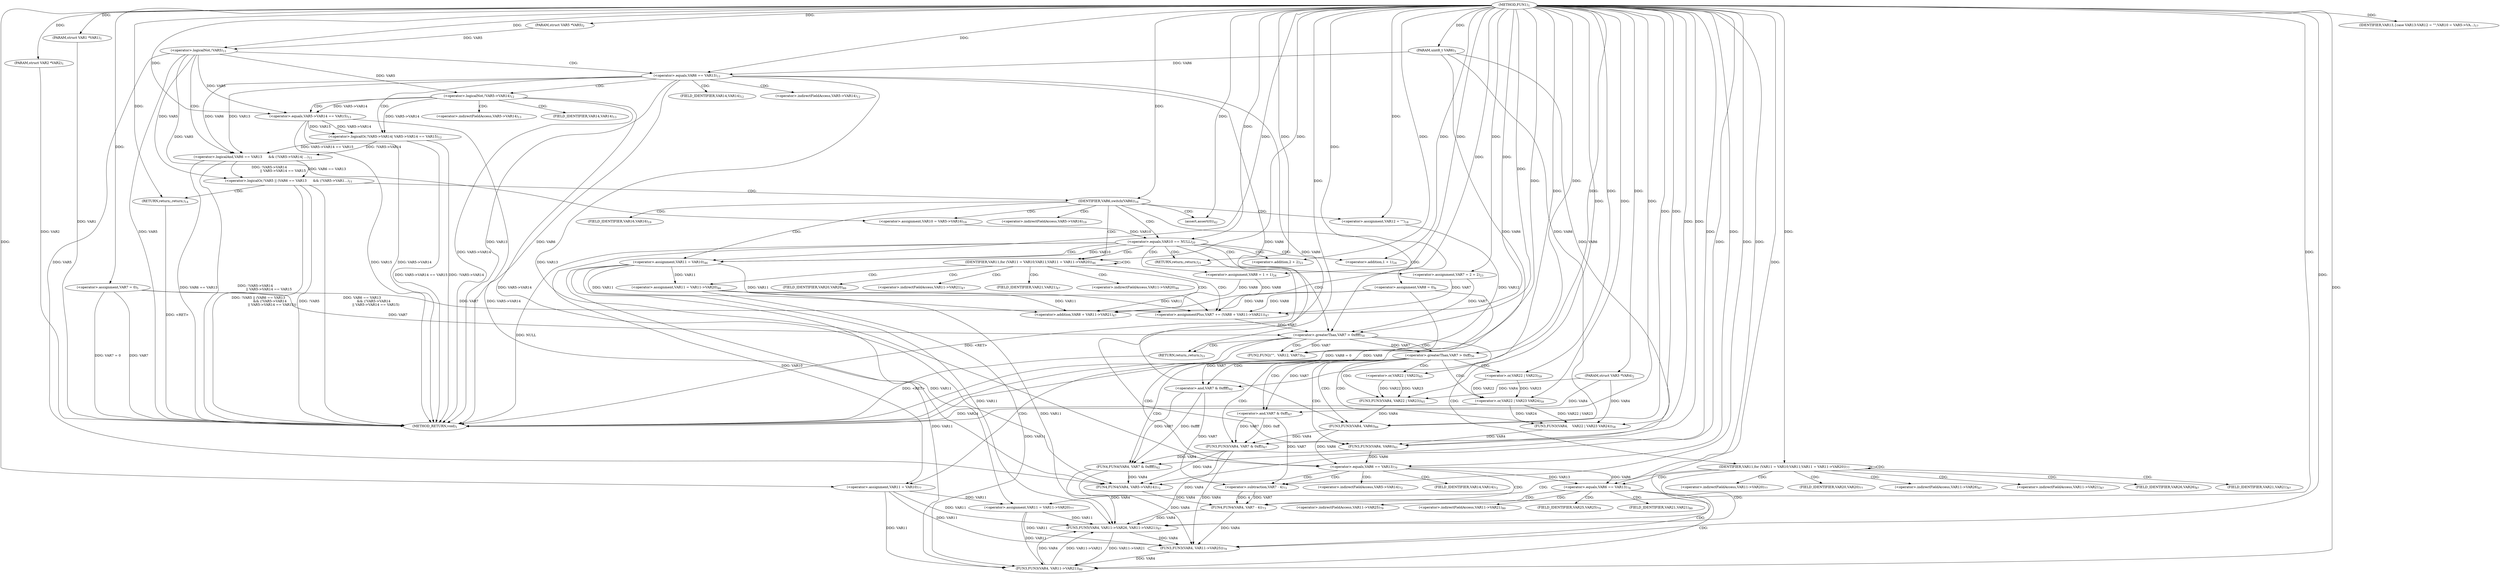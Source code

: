 digraph "FUN1" {  
"8" [label = <(METHOD,FUN1)<SUB>1</SUB>> ]
"193" [label = <(METHOD_RETURN,void)<SUB>1</SUB>> ]
"9" [label = <(PARAM,struct VAR1 *VAR1)<SUB>1</SUB>> ]
"10" [label = <(PARAM,struct VAR2 *VAR2)<SUB>1</SUB>> ]
"11" [label = <(PARAM,struct VAR3 *VAR4)<SUB>2</SUB>> ]
"12" [label = <(PARAM,struct VAR5 *VAR5)<SUB>2</SUB>> ]
"13" [label = <(PARAM,uint8_t VAR6)<SUB>3</SUB>> ]
"16" [label = <(&lt;operator&gt;.assignment,VAR7 = 0)<SUB>5</SUB>> ]
"20" [label = <(&lt;operator&gt;.assignment,VAR8 = 0)<SUB>6</SUB>> ]
"27" [label = <(&lt;operator&gt;.logicalOr,!VAR5 || (VAR6 == VAR13
		      &amp;&amp; (!VAR5-&gt;VAR1...)<SUB>11</SUB>> ]
"47" [label = <(IDENTIFIER,VAR6,switch(VAR6))<SUB>16</SUB>> ]
"84" [label = <(IDENTIFIER,VAR11,for (VAR11 = VAR10;VAR11;VAR11 = VAR11-&gt;VAR20))<SUB>46</SUB>> ]
"85" [label = <(&lt;operator&gt;.assignment,VAR11 = VAR11-&gt;VAR20)<SUB>46</SUB>> ]
"99" [label = <(&lt;operator&gt;.greaterThan,VAR7 &gt; 0xffff)<SUB>50</SUB>> ]
"109" [label = <(&lt;operator&gt;.greaterThan,VAR7 &gt; 0xff)<SUB>56</SUB>> ]
"144" [label = <(&lt;operator&gt;.equals,VAR6 == VAR13)<SUB>70</SUB>> ]
"163" [label = <(IDENTIFIER,VAR11,for (VAR11 = VAR10;VAR11;VAR11 = VAR11-&gt;VAR20))<SUB>77</SUB>> ]
"164" [label = <(&lt;operator&gt;.assignment,VAR11 = VAR11-&gt;VAR20)<SUB>77</SUB>> ]
"45" [label = <(RETURN,return;,return;)<SUB>14</SUB>> ]
"50" [label = <(IDENTIFIER,VAR13,{
	case VAR13:
		VAR12 = &quot;&quot;;
		VAR10 = VAR5-&gt;VA...)<SUB>17</SUB>> ]
"51" [label = <(&lt;operator&gt;.assignment,VAR12 = &quot;&quot;)<SUB>18</SUB>> ]
"54" [label = <(&lt;operator&gt;.assignment,VAR10 = VAR5-&gt;VAR16)<SUB>19</SUB>> ]
"65" [label = <(&lt;operator&gt;.assignment,VAR7 = 2 + 2)<SUB>23</SUB>> ]
"70" [label = <(&lt;operator&gt;.assignment,VAR8 = 1 + 1)<SUB>24</SUB>> ]
"77" [label = <(assert,assert(0))<SUB>42</SUB>> ]
"81" [label = <(&lt;operator&gt;.assignment,VAR11 = VAR10)<SUB>46</SUB>> ]
"91" [label = <(&lt;operator&gt;.assignmentPlus,VAR7 += (VAR8 + VAR11-&gt;VAR21))<SUB>47</SUB>> ]
"103" [label = <(FUN2,FUN2(&quot;&quot;,
			  VAR12, VAR7))<SUB>51</SUB>> ]
"107" [label = <(RETURN,return;,return;)<SUB>53</SUB>> ]
"113" [label = <(FUN3,FUN3(VAR4,
			    VAR22 | VAR23
 VAR24))<SUB>58</SUB>> ]
"120" [label = <(FUN3,FUN3(VAR4, VAR6))<SUB>61</SUB>> ]
"123" [label = <(FUN4,FUN4(VAR4, VAR7 &amp; 0xffff))<SUB>62</SUB>> ]
"148" [label = <(FUN4,FUN4(VAR4, VAR5-&gt;VAR14))<SUB>72</SUB>> ]
"153" [label = <(FUN4,FUN4(VAR4, VAR7 - 4))<SUB>73</SUB>> ]
"160" [label = <(&lt;operator&gt;.assignment,VAR11 = VAR10)<SUB>77</SUB>> ]
"185" [label = <(FUN5,FUN5(VAR4, VAR11-&gt;VAR26, VAR11-&gt;VAR21))<SUB>87</SUB>> ]
"28" [label = <(&lt;operator&gt;.logicalNot,!VAR5)<SUB>11</SUB>> ]
"30" [label = <(&lt;operator&gt;.logicalAnd,VAR6 == VAR13
		      &amp;&amp; (!VAR5-&gt;VAR14
| ...)<SUB>11</SUB>> ]
"60" [label = <(&lt;operator&gt;.equals,VAR10 == NULL)<SUB>20</SUB>> ]
"130" [label = <(FUN3,FUN3(VAR4, VAR22 | VAR23))<SUB>65</SUB>> ]
"135" [label = <(FUN3,FUN3(VAR4, VAR6))<SUB>66</SUB>> ]
"138" [label = <(FUN3,FUN3(VAR4, VAR7 &amp; 0xff))<SUB>67</SUB>> ]
"171" [label = <(&lt;operator&gt;.equals,VAR6 == VAR13)<SUB>78</SUB>> ]
"31" [label = <(&lt;operator&gt;.equals,VAR6 == VAR13)<SUB>11</SUB>> ]
"34" [label = <(&lt;operator&gt;.logicalOr,!VAR5-&gt;VAR14
| VAR5-&gt;VAR14 == VAR15)<SUB>12</SUB>> ]
"64" [label = <(RETURN,return;,return;)<SUB>21</SUB>> ]
"67" [label = <(&lt;operator&gt;.addition,2 + 2)<SUB>23</SUB>> ]
"72" [label = <(&lt;operator&gt;.addition,1 + 1)<SUB>24</SUB>> ]
"93" [label = <(&lt;operator&gt;.addition,VAR8 + VAR11-&gt;VAR21)<SUB>47</SUB>> ]
"115" [label = <(&lt;operator&gt;.or,VAR22 | VAR23
 VAR24)<SUB>59</SUB>> ]
"125" [label = <(&lt;operator&gt;.and,VAR7 &amp; 0xffff)<SUB>62</SUB>> ]
"155" [label = <(&lt;operator&gt;.subtraction,VAR7 - 4)<SUB>73</SUB>> ]
"175" [label = <(FUN3,FUN3(VAR4, VAR11-&gt;VAR25))<SUB>79</SUB>> ]
"180" [label = <(FUN3,FUN3(VAR4, VAR11-&gt;VAR21))<SUB>80</SUB>> ]
"35" [label = <(&lt;operator&gt;.logicalNot,!VAR5-&gt;VAR14)<SUB>12</SUB>> ]
"39" [label = <(&lt;operator&gt;.equals,VAR5-&gt;VAR14 == VAR15)<SUB>13</SUB>> ]
"116" [label = <(&lt;operator&gt;.or,VAR22 | VAR23)<SUB>59</SUB>> ]
"132" [label = <(&lt;operator&gt;.or,VAR22 | VAR23)<SUB>65</SUB>> ]
"140" [label = <(&lt;operator&gt;.and,VAR7 &amp; 0xff)<SUB>67</SUB>> ]
"87" [label = <(&lt;operator&gt;.indirectFieldAccess,VAR11-&gt;VAR20)<SUB>46</SUB>> ]
"166" [label = <(&lt;operator&gt;.indirectFieldAccess,VAR11-&gt;VAR20)<SUB>77</SUB>> ]
"56" [label = <(&lt;operator&gt;.indirectFieldAccess,VAR5-&gt;VAR16)<SUB>19</SUB>> ]
"89" [label = <(FIELD_IDENTIFIER,VAR20,VAR20)<SUB>46</SUB>> ]
"150" [label = <(&lt;operator&gt;.indirectFieldAccess,VAR5-&gt;VAR14)<SUB>72</SUB>> ]
"168" [label = <(FIELD_IDENTIFIER,VAR20,VAR20)<SUB>77</SUB>> ]
"187" [label = <(&lt;operator&gt;.indirectFieldAccess,VAR11-&gt;VAR26)<SUB>87</SUB>> ]
"190" [label = <(&lt;operator&gt;.indirectFieldAccess,VAR11-&gt;VAR21)<SUB>87</SUB>> ]
"58" [label = <(FIELD_IDENTIFIER,VAR16,VAR16)<SUB>19</SUB>> ]
"95" [label = <(&lt;operator&gt;.indirectFieldAccess,VAR11-&gt;VAR21)<SUB>47</SUB>> ]
"152" [label = <(FIELD_IDENTIFIER,VAR14,VAR14)<SUB>72</SUB>> ]
"189" [label = <(FIELD_IDENTIFIER,VAR26,VAR26)<SUB>87</SUB>> ]
"192" [label = <(FIELD_IDENTIFIER,VAR21,VAR21)<SUB>87</SUB>> ]
"36" [label = <(&lt;operator&gt;.indirectFieldAccess,VAR5-&gt;VAR14)<SUB>12</SUB>> ]
"40" [label = <(&lt;operator&gt;.indirectFieldAccess,VAR5-&gt;VAR14)<SUB>13</SUB>> ]
"97" [label = <(FIELD_IDENTIFIER,VAR21,VAR21)<SUB>47</SUB>> ]
"177" [label = <(&lt;operator&gt;.indirectFieldAccess,VAR11-&gt;VAR25)<SUB>79</SUB>> ]
"182" [label = <(&lt;operator&gt;.indirectFieldAccess,VAR11-&gt;VAR21)<SUB>80</SUB>> ]
"38" [label = <(FIELD_IDENTIFIER,VAR14,VAR14)<SUB>12</SUB>> ]
"42" [label = <(FIELD_IDENTIFIER,VAR14,VAR14)<SUB>13</SUB>> ]
"179" [label = <(FIELD_IDENTIFIER,VAR25,VAR25)<SUB>79</SUB>> ]
"184" [label = <(FIELD_IDENTIFIER,VAR21,VAR21)<SUB>80</SUB>> ]
  "45" -> "193"  [ label = "DDG: &lt;RET&gt;"] 
  "107" -> "193"  [ label = "DDG: &lt;RET&gt;"] 
  "64" -> "193"  [ label = "DDG: &lt;RET&gt;"] 
  "9" -> "193"  [ label = "DDG: VAR1"] 
  "10" -> "193"  [ label = "DDG: VAR2"] 
  "11" -> "193"  [ label = "DDG: VAR4"] 
  "13" -> "193"  [ label = "DDG: VAR6"] 
  "16" -> "193"  [ label = "DDG: VAR7"] 
  "16" -> "193"  [ label = "DDG: VAR7 = 0"] 
  "20" -> "193"  [ label = "DDG: VAR8"] 
  "20" -> "193"  [ label = "DDG: VAR8 = 0"] 
  "28" -> "193"  [ label = "DDG: VAR5"] 
  "27" -> "193"  [ label = "DDG: !VAR5"] 
  "31" -> "193"  [ label = "DDG: VAR6"] 
  "31" -> "193"  [ label = "DDG: VAR13"] 
  "30" -> "193"  [ label = "DDG: VAR6 == VAR13"] 
  "35" -> "193"  [ label = "DDG: VAR5-&gt;VAR14"] 
  "34" -> "193"  [ label = "DDG: !VAR5-&gt;VAR14"] 
  "39" -> "193"  [ label = "DDG: VAR5-&gt;VAR14"] 
  "34" -> "193"  [ label = "DDG: VAR5-&gt;VAR14 == VAR15"] 
  "30" -> "193"  [ label = "DDG: !VAR5-&gt;VAR14
			  || VAR5-&gt;VAR14 == VAR15"] 
  "27" -> "193"  [ label = "DDG: VAR6 == VAR13
		      &amp;&amp; (!VAR5-&gt;VAR14
			  || VAR5-&gt;VAR14 == VAR15)"] 
  "27" -> "193"  [ label = "DDG: !VAR5 || (VAR6 == VAR13
		      &amp;&amp; (!VAR5-&gt;VAR14
			  || VAR5-&gt;VAR14 == VAR15))"] 
  "115" -> "193"  [ label = "DDG: VAR24"] 
  "39" -> "193"  [ label = "DDG: VAR15"] 
  "60" -> "193"  [ label = "DDG: NULL"] 
  "8" -> "9"  [ label = "DDG: "] 
  "8" -> "10"  [ label = "DDG: "] 
  "8" -> "11"  [ label = "DDG: "] 
  "8" -> "12"  [ label = "DDG: "] 
  "8" -> "13"  [ label = "DDG: "] 
  "8" -> "16"  [ label = "DDG: "] 
  "8" -> "20"  [ label = "DDG: "] 
  "8" -> "47"  [ label = "DDG: "] 
  "8" -> "84"  [ label = "DDG: "] 
  "81" -> "85"  [ label = "DDG: VAR11"] 
  "8" -> "163"  [ label = "DDG: "] 
  "160" -> "164"  [ label = "DDG: VAR11"] 
  "81" -> "164"  [ label = "DDG: VAR11"] 
  "28" -> "27"  [ label = "DDG: VAR5"] 
  "30" -> "27"  [ label = "DDG: VAR6 == VAR13"] 
  "30" -> "27"  [ label = "DDG: !VAR5-&gt;VAR14
			  || VAR5-&gt;VAR14 == VAR15"] 
  "8" -> "45"  [ label = "DDG: "] 
  "8" -> "50"  [ label = "DDG: "] 
  "8" -> "51"  [ label = "DDG: "] 
  "28" -> "54"  [ label = "DDG: VAR5"] 
  "8" -> "65"  [ label = "DDG: "] 
  "8" -> "70"  [ label = "DDG: "] 
  "60" -> "81"  [ label = "DDG: VAR10"] 
  "8" -> "81"  [ label = "DDG: "] 
  "20" -> "91"  [ label = "DDG: VAR8"] 
  "70" -> "91"  [ label = "DDG: VAR8"] 
  "8" -> "91"  [ label = "DDG: "] 
  "81" -> "91"  [ label = "DDG: VAR11"] 
  "85" -> "91"  [ label = "DDG: VAR11"] 
  "16" -> "99"  [ label = "DDG: VAR7"] 
  "65" -> "99"  [ label = "DDG: VAR7"] 
  "91" -> "99"  [ label = "DDG: VAR7"] 
  "8" -> "99"  [ label = "DDG: "] 
  "8" -> "107"  [ label = "DDG: "] 
  "99" -> "109"  [ label = "DDG: VAR7"] 
  "8" -> "109"  [ label = "DDG: "] 
  "135" -> "144"  [ label = "DDG: VAR6"] 
  "120" -> "144"  [ label = "DDG: VAR6"] 
  "8" -> "144"  [ label = "DDG: "] 
  "31" -> "144"  [ label = "DDG: VAR13"] 
  "8" -> "160"  [ label = "DDG: "] 
  "60" -> "160"  [ label = "DDG: VAR10"] 
  "12" -> "28"  [ label = "DDG: VAR5"] 
  "8" -> "28"  [ label = "DDG: "] 
  "31" -> "30"  [ label = "DDG: VAR6"] 
  "31" -> "30"  [ label = "DDG: VAR13"] 
  "34" -> "30"  [ label = "DDG: !VAR5-&gt;VAR14"] 
  "34" -> "30"  [ label = "DDG: VAR5-&gt;VAR14 == VAR15"] 
  "8" -> "77"  [ label = "DDG: "] 
  "16" -> "91"  [ label = "DDG: VAR7"] 
  "65" -> "91"  [ label = "DDG: VAR7"] 
  "8" -> "103"  [ label = "DDG: "] 
  "51" -> "103"  [ label = "DDG: VAR12"] 
  "99" -> "103"  [ label = "DDG: VAR7"] 
  "11" -> "113"  [ label = "DDG: VAR4"] 
  "8" -> "113"  [ label = "DDG: "] 
  "115" -> "113"  [ label = "DDG: VAR22 | VAR23"] 
  "115" -> "113"  [ label = "DDG: VAR24"] 
  "113" -> "120"  [ label = "DDG: VAR4"] 
  "8" -> "120"  [ label = "DDG: "] 
  "13" -> "120"  [ label = "DDG: VAR6"] 
  "31" -> "120"  [ label = "DDG: VAR6"] 
  "120" -> "123"  [ label = "DDG: VAR4"] 
  "8" -> "123"  [ label = "DDG: "] 
  "125" -> "123"  [ label = "DDG: VAR7"] 
  "125" -> "123"  [ label = "DDG: 0xffff"] 
  "138" -> "148"  [ label = "DDG: VAR4"] 
  "123" -> "148"  [ label = "DDG: VAR4"] 
  "8" -> "148"  [ label = "DDG: "] 
  "28" -> "148"  [ label = "DDG: VAR5"] 
  "35" -> "148"  [ label = "DDG: VAR5-&gt;VAR14"] 
  "39" -> "148"  [ label = "DDG: VAR5-&gt;VAR14"] 
  "148" -> "153"  [ label = "DDG: VAR4"] 
  "8" -> "153"  [ label = "DDG: "] 
  "155" -> "153"  [ label = "DDG: VAR7"] 
  "155" -> "153"  [ label = "DDG: 4"] 
  "138" -> "185"  [ label = "DDG: VAR4"] 
  "123" -> "185"  [ label = "DDG: VAR4"] 
  "153" -> "185"  [ label = "DDG: VAR4"] 
  "180" -> "185"  [ label = "DDG: VAR4"] 
  "8" -> "185"  [ label = "DDG: "] 
  "160" -> "185"  [ label = "DDG: VAR11"] 
  "164" -> "185"  [ label = "DDG: VAR11"] 
  "180" -> "185"  [ label = "DDG: VAR11-&gt;VAR21"] 
  "81" -> "185"  [ label = "DDG: VAR11"] 
  "85" -> "185"  [ label = "DDG: VAR11"] 
  "13" -> "31"  [ label = "DDG: VAR6"] 
  "8" -> "31"  [ label = "DDG: "] 
  "35" -> "34"  [ label = "DDG: VAR5-&gt;VAR14"] 
  "39" -> "34"  [ label = "DDG: VAR5-&gt;VAR14"] 
  "39" -> "34"  [ label = "DDG: VAR15"] 
  "54" -> "60"  [ label = "DDG: VAR10"] 
  "8" -> "60"  [ label = "DDG: "] 
  "8" -> "64"  [ label = "DDG: "] 
  "8" -> "67"  [ label = "DDG: "] 
  "8" -> "72"  [ label = "DDG: "] 
  "20" -> "93"  [ label = "DDG: VAR8"] 
  "70" -> "93"  [ label = "DDG: VAR8"] 
  "8" -> "93"  [ label = "DDG: "] 
  "81" -> "93"  [ label = "DDG: VAR11"] 
  "85" -> "93"  [ label = "DDG: VAR11"] 
  "116" -> "115"  [ label = "DDG: VAR22"] 
  "116" -> "115"  [ label = "DDG: VAR23"] 
  "8" -> "115"  [ label = "DDG: "] 
  "109" -> "125"  [ label = "DDG: VAR7"] 
  "8" -> "125"  [ label = "DDG: "] 
  "11" -> "130"  [ label = "DDG: VAR4"] 
  "8" -> "130"  [ label = "DDG: "] 
  "132" -> "130"  [ label = "DDG: VAR22"] 
  "132" -> "130"  [ label = "DDG: VAR23"] 
  "130" -> "135"  [ label = "DDG: VAR4"] 
  "8" -> "135"  [ label = "DDG: "] 
  "13" -> "135"  [ label = "DDG: VAR6"] 
  "31" -> "135"  [ label = "DDG: VAR6"] 
  "135" -> "138"  [ label = "DDG: VAR4"] 
  "8" -> "138"  [ label = "DDG: "] 
  "140" -> "138"  [ label = "DDG: VAR7"] 
  "140" -> "138"  [ label = "DDG: 0xff"] 
  "140" -> "155"  [ label = "DDG: VAR7"] 
  "125" -> "155"  [ label = "DDG: VAR7"] 
  "8" -> "155"  [ label = "DDG: "] 
  "144" -> "171"  [ label = "DDG: VAR6"] 
  "8" -> "171"  [ label = "DDG: "] 
  "144" -> "171"  [ label = "DDG: VAR13"] 
  "28" -> "35"  [ label = "DDG: VAR5"] 
  "28" -> "39"  [ label = "DDG: VAR5"] 
  "35" -> "39"  [ label = "DDG: VAR5-&gt;VAR14"] 
  "8" -> "39"  [ label = "DDG: "] 
  "8" -> "116"  [ label = "DDG: "] 
  "8" -> "132"  [ label = "DDG: "] 
  "109" -> "140"  [ label = "DDG: VAR7"] 
  "8" -> "140"  [ label = "DDG: "] 
  "138" -> "175"  [ label = "DDG: VAR4"] 
  "123" -> "175"  [ label = "DDG: VAR4"] 
  "153" -> "175"  [ label = "DDG: VAR4"] 
  "185" -> "175"  [ label = "DDG: VAR4"] 
  "8" -> "175"  [ label = "DDG: "] 
  "160" -> "175"  [ label = "DDG: VAR11"] 
  "164" -> "175"  [ label = "DDG: VAR11"] 
  "175" -> "180"  [ label = "DDG: VAR4"] 
  "8" -> "180"  [ label = "DDG: "] 
  "160" -> "180"  [ label = "DDG: VAR11"] 
  "185" -> "180"  [ label = "DDG: VAR11-&gt;VAR21"] 
  "164" -> "180"  [ label = "DDG: VAR11"] 
  "81" -> "180"  [ label = "DDG: VAR11"] 
  "85" -> "180"  [ label = "DDG: VAR11"] 
  "27" -> "47"  [ label = "CDG: "] 
  "27" -> "45"  [ label = "CDG: "] 
  "47" -> "60"  [ label = "CDG: "] 
  "47" -> "77"  [ label = "CDG: "] 
  "47" -> "51"  [ label = "CDG: "] 
  "47" -> "81"  [ label = "CDG: "] 
  "47" -> "84"  [ label = "CDG: "] 
  "47" -> "56"  [ label = "CDG: "] 
  "47" -> "54"  [ label = "CDG: "] 
  "47" -> "58"  [ label = "CDG: "] 
  "47" -> "99"  [ label = "CDG: "] 
  "84" -> "84"  [ label = "CDG: "] 
  "84" -> "85"  [ label = "CDG: "] 
  "84" -> "95"  [ label = "CDG: "] 
  "84" -> "87"  [ label = "CDG: "] 
  "84" -> "97"  [ label = "CDG: "] 
  "84" -> "91"  [ label = "CDG: "] 
  "84" -> "93"  [ label = "CDG: "] 
  "84" -> "89"  [ label = "CDG: "] 
  "99" -> "107"  [ label = "CDG: "] 
  "99" -> "163"  [ label = "CDG: "] 
  "99" -> "103"  [ label = "CDG: "] 
  "99" -> "144"  [ label = "CDG: "] 
  "99" -> "160"  [ label = "CDG: "] 
  "99" -> "109"  [ label = "CDG: "] 
  "109" -> "115"  [ label = "CDG: "] 
  "109" -> "120"  [ label = "CDG: "] 
  "109" -> "113"  [ label = "CDG: "] 
  "109" -> "132"  [ label = "CDG: "] 
  "109" -> "138"  [ label = "CDG: "] 
  "109" -> "130"  [ label = "CDG: "] 
  "109" -> "116"  [ label = "CDG: "] 
  "109" -> "123"  [ label = "CDG: "] 
  "109" -> "140"  [ label = "CDG: "] 
  "109" -> "135"  [ label = "CDG: "] 
  "109" -> "125"  [ label = "CDG: "] 
  "144" -> "150"  [ label = "CDG: "] 
  "144" -> "153"  [ label = "CDG: "] 
  "144" -> "148"  [ label = "CDG: "] 
  "144" -> "152"  [ label = "CDG: "] 
  "144" -> "155"  [ label = "CDG: "] 
  "163" -> "192"  [ label = "CDG: "] 
  "163" -> "163"  [ label = "CDG: "] 
  "163" -> "185"  [ label = "CDG: "] 
  "163" -> "189"  [ label = "CDG: "] 
  "163" -> "168"  [ label = "CDG: "] 
  "163" -> "187"  [ label = "CDG: "] 
  "163" -> "190"  [ label = "CDG: "] 
  "163" -> "164"  [ label = "CDG: "] 
  "163" -> "171"  [ label = "CDG: "] 
  "163" -> "166"  [ label = "CDG: "] 
  "28" -> "30"  [ label = "CDG: "] 
  "28" -> "31"  [ label = "CDG: "] 
  "31" -> "34"  [ label = "CDG: "] 
  "31" -> "38"  [ label = "CDG: "] 
  "31" -> "35"  [ label = "CDG: "] 
  "31" -> "36"  [ label = "CDG: "] 
  "60" -> "64"  [ label = "CDG: "] 
  "60" -> "81"  [ label = "CDG: "] 
  "60" -> "84"  [ label = "CDG: "] 
  "60" -> "67"  [ label = "CDG: "] 
  "60" -> "70"  [ label = "CDG: "] 
  "60" -> "99"  [ label = "CDG: "] 
  "60" -> "72"  [ label = "CDG: "] 
  "60" -> "65"  [ label = "CDG: "] 
  "171" -> "179"  [ label = "CDG: "] 
  "171" -> "184"  [ label = "CDG: "] 
  "171" -> "182"  [ label = "CDG: "] 
  "171" -> "180"  [ label = "CDG: "] 
  "171" -> "177"  [ label = "CDG: "] 
  "171" -> "175"  [ label = "CDG: "] 
  "35" -> "42"  [ label = "CDG: "] 
  "35" -> "40"  [ label = "CDG: "] 
  "35" -> "39"  [ label = "CDG: "] 
}
